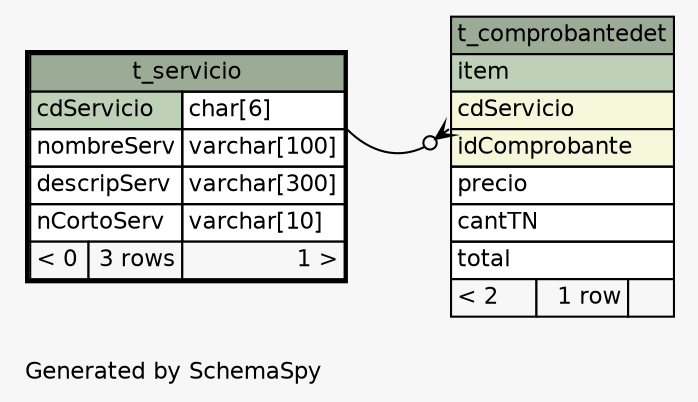 // dot null on Windows 7 6.1
// SchemaSpy rev 590
digraph "oneDegreeRelationshipsDiagram" {
  graph [
    rankdir="RL"
    bgcolor="#f7f7f7"
    label="\nGenerated by SchemaSpy"
    labeljust="l"
    nodesep="0.18"
    ranksep="0.46"
    fontname="Helvetica"
    fontsize="11"
  ];
  node [
    fontname="Helvetica"
    fontsize="11"
    shape="plaintext"
  ];
  edge [
    arrowsize="0.8"
  ];
  "t_comprobantedet":"cdServicio":sw -> "t_servicio":"cdServicio.type":se [arrowhead=none dir=back arrowtail=crowodot];
  "t_comprobantedet" [
    label=<
    <TABLE BORDER="0" CELLBORDER="1" CELLSPACING="0" BGCOLOR="#ffffff">
      <TR><TD COLSPAN="3" BGCOLOR="#9bab96" ALIGN="CENTER">t_comprobantedet</TD></TR>
      <TR><TD PORT="item" COLSPAN="3" BGCOLOR="#bed1b8" ALIGN="LEFT">item</TD></TR>
      <TR><TD PORT="cdServicio" COLSPAN="3" BGCOLOR="#f4f7da" ALIGN="LEFT">cdServicio</TD></TR>
      <TR><TD PORT="idComprobante" COLSPAN="3" BGCOLOR="#f4f7da" ALIGN="LEFT">idComprobante</TD></TR>
      <TR><TD PORT="precio" COLSPAN="3" ALIGN="LEFT">precio</TD></TR>
      <TR><TD PORT="cantTN" COLSPAN="3" ALIGN="LEFT">cantTN</TD></TR>
      <TR><TD PORT="total" COLSPAN="3" ALIGN="LEFT">total</TD></TR>
      <TR><TD ALIGN="LEFT" BGCOLOR="#f7f7f7">&lt; 2</TD><TD ALIGN="RIGHT" BGCOLOR="#f7f7f7">1 row</TD><TD ALIGN="RIGHT" BGCOLOR="#f7f7f7">  </TD></TR>
    </TABLE>>
    URL="t_comprobantedet.html"
    tooltip="t_comprobantedet"
  ];
  "t_servicio" [
    label=<
    <TABLE BORDER="2" CELLBORDER="1" CELLSPACING="0" BGCOLOR="#ffffff">
      <TR><TD COLSPAN="3" BGCOLOR="#9bab96" ALIGN="CENTER">t_servicio</TD></TR>
      <TR><TD PORT="cdServicio" COLSPAN="2" BGCOLOR="#bed1b8" ALIGN="LEFT">cdServicio</TD><TD PORT="cdServicio.type" ALIGN="LEFT">char[6]</TD></TR>
      <TR><TD PORT="nombreServ" COLSPAN="2" ALIGN="LEFT">nombreServ</TD><TD PORT="nombreServ.type" ALIGN="LEFT">varchar[100]</TD></TR>
      <TR><TD PORT="descripServ" COLSPAN="2" ALIGN="LEFT">descripServ</TD><TD PORT="descripServ.type" ALIGN="LEFT">varchar[300]</TD></TR>
      <TR><TD PORT="nCortoServ" COLSPAN="2" ALIGN="LEFT">nCortoServ</TD><TD PORT="nCortoServ.type" ALIGN="LEFT">varchar[10]</TD></TR>
      <TR><TD ALIGN="LEFT" BGCOLOR="#f7f7f7">&lt; 0</TD><TD ALIGN="RIGHT" BGCOLOR="#f7f7f7">3 rows</TD><TD ALIGN="RIGHT" BGCOLOR="#f7f7f7">1 &gt;</TD></TR>
    </TABLE>>
    URL="t_servicio.html"
    tooltip="t_servicio"
  ];
}

